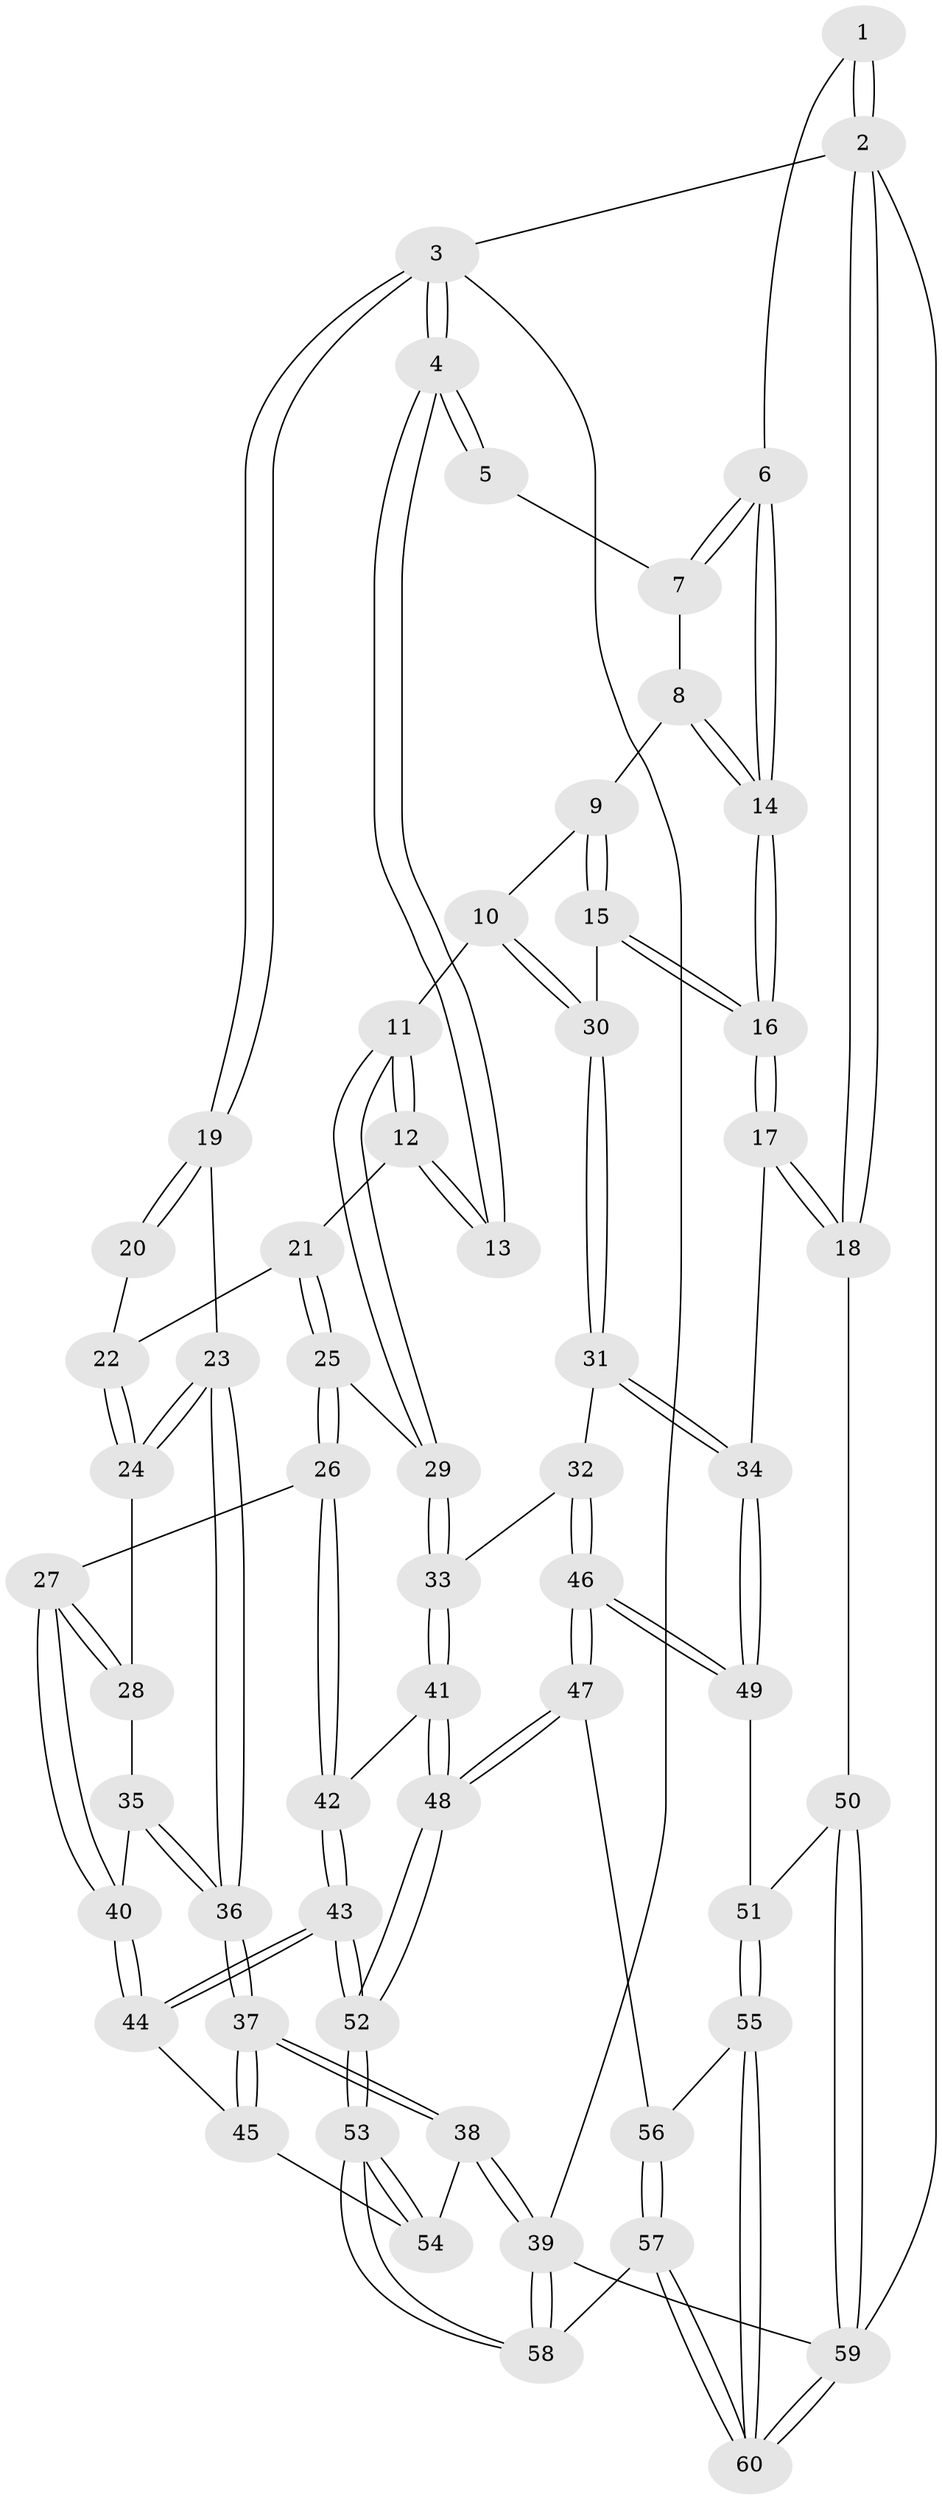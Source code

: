 // Generated by graph-tools (version 1.1) at 2025/01/03/09/25 05:01:57]
// undirected, 60 vertices, 147 edges
graph export_dot {
graph [start="1"]
  node [color=gray90,style=filled];
  1 [pos="+0.7961385583666983+0"];
  2 [pos="+1+0"];
  3 [pos="+0+0"];
  4 [pos="+0.4192717957770451+0"];
  5 [pos="+0.4692997352985087+0"];
  6 [pos="+0.8245530979057271+0.17051301858115284"];
  7 [pos="+0.5814457707288352+0.06966005313092509"];
  8 [pos="+0.6002237349450474+0.11728552328693294"];
  9 [pos="+0.6112366940100714+0.19655395334057915"];
  10 [pos="+0.461423337022219+0.3067753189720543"];
  11 [pos="+0.4383210300035799+0.30478278016882"];
  12 [pos="+0.4196950386309343+0.28726868205685746"];
  13 [pos="+0.34973966354640196+0.12896063450894568"];
  14 [pos="+0.8442589171196663+0.2505977979675942"];
  15 [pos="+0.7505362746938501+0.30818981639140247"];
  16 [pos="+0.8624322780273412+0.3013849370519613"];
  17 [pos="+1+0.401820016545268"];
  18 [pos="+1+0.40043008669254443"];
  19 [pos="+0+0.06352170091603443"];
  20 [pos="+0.286410155374032+0.15535166034873865"];
  21 [pos="+0.2770386880165739+0.3864822356046147"];
  22 [pos="+0.1398896924980228+0.32213575376204096"];
  23 [pos="+0+0.14758009600200378"];
  24 [pos="+0.09424882098560368+0.34183479085562096"];
  25 [pos="+0.2557862746703389+0.5365047578079584"];
  26 [pos="+0.24104293081144962+0.5520046449408125"];
  27 [pos="+0.1678374788752979+0.5509947656328497"];
  28 [pos="+0.1107282189902736+0.4376179177710163"];
  29 [pos="+0.4301974902927319+0.4736949242228774"];
  30 [pos="+0.6143279464504935+0.3621980263139364"];
  31 [pos="+0.6012373995128855+0.5082667514032068"];
  32 [pos="+0.5544109094553007+0.5743895690568994"];
  33 [pos="+0.5050008146210341+0.5583448863336566"];
  34 [pos="+0.9340049839132516+0.47555696479299137"];
  35 [pos="+0+0.5243573758464026"];
  36 [pos="+0+0.527902293118126"];
  37 [pos="+0+0.7603073187324821"];
  38 [pos="+0+0.7620421226085691"];
  39 [pos="+0+1"];
  40 [pos="+0.14020745443685972+0.5779518802676126"];
  41 [pos="+0.3775252295372696+0.6541221277725954"];
  42 [pos="+0.26000054727875965+0.5793871029099311"];
  43 [pos="+0.2556312682462882+0.7901734806001695"];
  44 [pos="+0.09369937163494099+0.6763945874680517"];
  45 [pos="+0.06853848699822414+0.695283043409505"];
  46 [pos="+0.6374744809174215+0.7302233420978858"];
  47 [pos="+0.6191177054280635+0.7862400989711044"];
  48 [pos="+0.4017377809965172+0.8313471054384389"];
  49 [pos="+0.8272329261432287+0.6304232036500665"];
  50 [pos="+1+0.7473843867453364"];
  51 [pos="+0.8940562015624817+0.7814106736727074"];
  52 [pos="+0.3165492149158603+0.9000586560000136"];
  53 [pos="+0.25814292411987677+1"];
  54 [pos="+0.12468725902336207+0.891670642773658"];
  55 [pos="+0.865732508135492+0.9161785427777335"];
  56 [pos="+0.63583702129709+0.8166945974613374"];
  57 [pos="+0.6151516544950347+1"];
  58 [pos="+0.24844356588481087+1"];
  59 [pos="+1+1"];
  60 [pos="+1+1"];
  1 -- 2;
  1 -- 2;
  1 -- 6;
  2 -- 3;
  2 -- 18;
  2 -- 18;
  2 -- 59;
  3 -- 4;
  3 -- 4;
  3 -- 19;
  3 -- 19;
  3 -- 39;
  4 -- 5;
  4 -- 5;
  4 -- 13;
  4 -- 13;
  5 -- 7;
  6 -- 7;
  6 -- 7;
  6 -- 14;
  6 -- 14;
  7 -- 8;
  8 -- 9;
  8 -- 14;
  8 -- 14;
  9 -- 10;
  9 -- 15;
  9 -- 15;
  10 -- 11;
  10 -- 30;
  10 -- 30;
  11 -- 12;
  11 -- 12;
  11 -- 29;
  11 -- 29;
  12 -- 13;
  12 -- 13;
  12 -- 21;
  14 -- 16;
  14 -- 16;
  15 -- 16;
  15 -- 16;
  15 -- 30;
  16 -- 17;
  16 -- 17;
  17 -- 18;
  17 -- 18;
  17 -- 34;
  18 -- 50;
  19 -- 20;
  19 -- 20;
  19 -- 23;
  20 -- 22;
  21 -- 22;
  21 -- 25;
  21 -- 25;
  22 -- 24;
  22 -- 24;
  23 -- 24;
  23 -- 24;
  23 -- 36;
  23 -- 36;
  24 -- 28;
  25 -- 26;
  25 -- 26;
  25 -- 29;
  26 -- 27;
  26 -- 42;
  26 -- 42;
  27 -- 28;
  27 -- 28;
  27 -- 40;
  27 -- 40;
  28 -- 35;
  29 -- 33;
  29 -- 33;
  30 -- 31;
  30 -- 31;
  31 -- 32;
  31 -- 34;
  31 -- 34;
  32 -- 33;
  32 -- 46;
  32 -- 46;
  33 -- 41;
  33 -- 41;
  34 -- 49;
  34 -- 49;
  35 -- 36;
  35 -- 36;
  35 -- 40;
  36 -- 37;
  36 -- 37;
  37 -- 38;
  37 -- 38;
  37 -- 45;
  37 -- 45;
  38 -- 39;
  38 -- 39;
  38 -- 54;
  39 -- 58;
  39 -- 58;
  39 -- 59;
  40 -- 44;
  40 -- 44;
  41 -- 42;
  41 -- 48;
  41 -- 48;
  42 -- 43;
  42 -- 43;
  43 -- 44;
  43 -- 44;
  43 -- 52;
  43 -- 52;
  44 -- 45;
  45 -- 54;
  46 -- 47;
  46 -- 47;
  46 -- 49;
  46 -- 49;
  47 -- 48;
  47 -- 48;
  47 -- 56;
  48 -- 52;
  48 -- 52;
  49 -- 51;
  50 -- 51;
  50 -- 59;
  50 -- 59;
  51 -- 55;
  51 -- 55;
  52 -- 53;
  52 -- 53;
  53 -- 54;
  53 -- 54;
  53 -- 58;
  53 -- 58;
  55 -- 56;
  55 -- 60;
  55 -- 60;
  56 -- 57;
  56 -- 57;
  57 -- 58;
  57 -- 60;
  57 -- 60;
  59 -- 60;
  59 -- 60;
}

